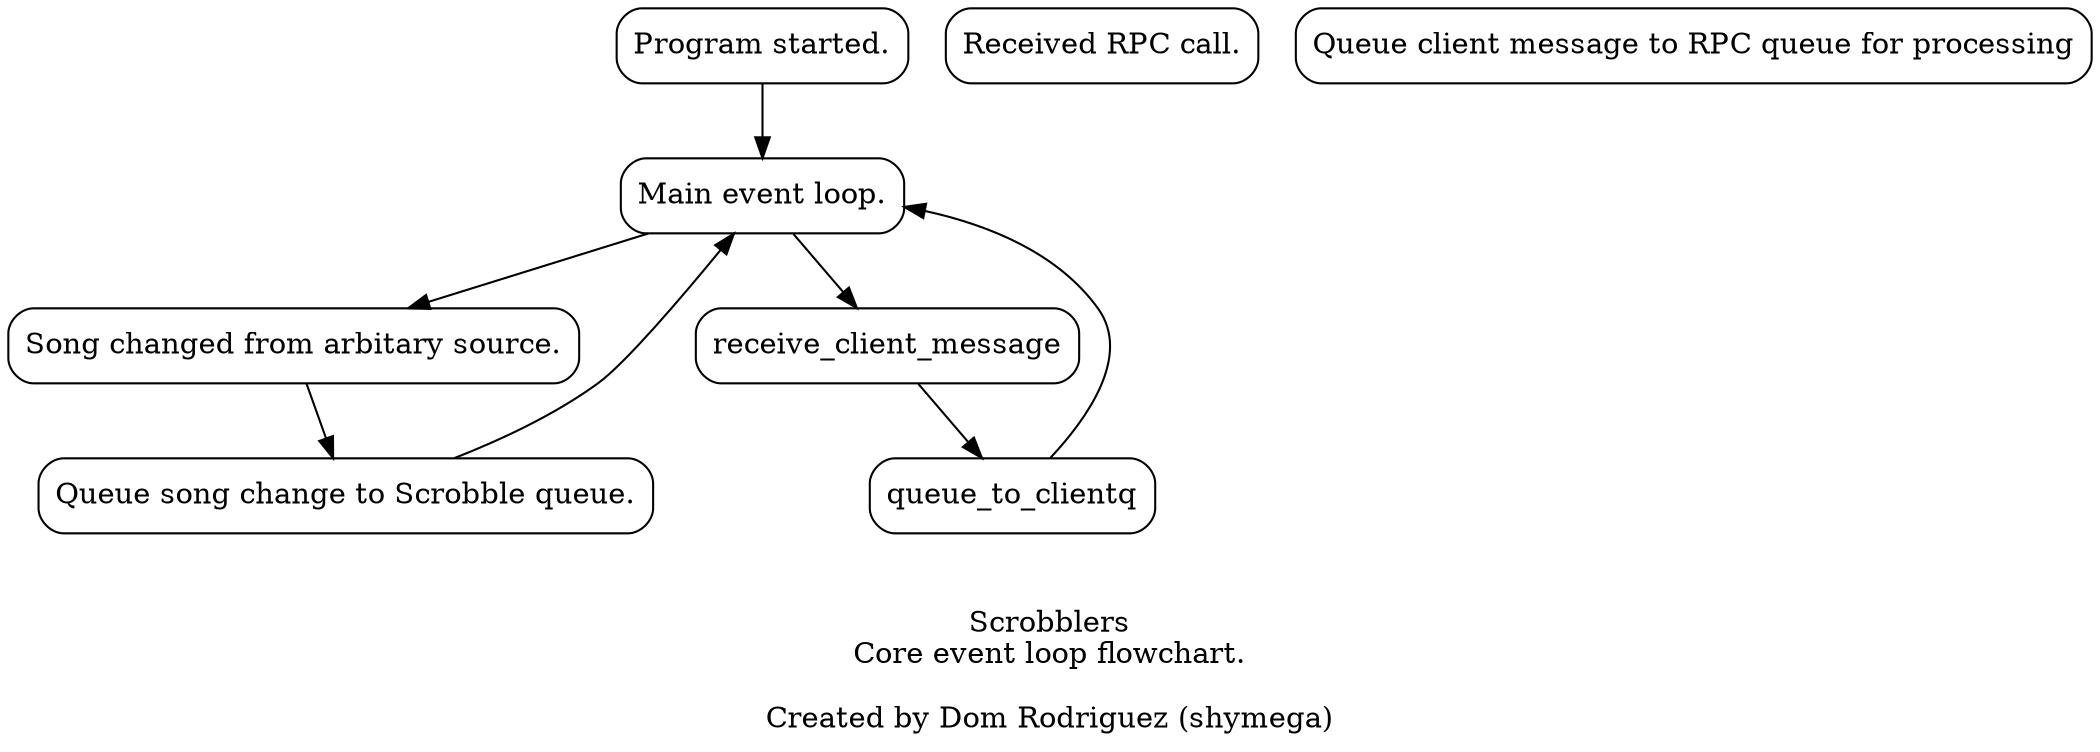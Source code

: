 digraph scrobblers {
    label = "\n\nScrobblers\nCore event loop flowchart.\n\nCreated by Dom Rodriguez (shymega)\n";

    rankdir = T;
    ranksep = 0.50;
    splines = true;

    node [
        shape = box
        style = rounded
    ];

    app_start [label = "Program started."]
    evt0_loop_start [label = "Main event loop."];
    
    song_changed [label="Song changed from arbitary source."];

    queue_to_scrobbleq [label="Queue song change to Scrobble queue."];
    receive_rpc [label="Received RPC call."];
    queue_to_rpcq [label="Queue client message to RPC queue for processing"];

    app_start -> evt0_loop_start;

    evt0_loop_start -> song_changed -> queue_to_scrobbleq;
    evt0_loop_start -> receive_client_message -> queue_to_clientq;

    queue_to_scrobbleq -> evt0_loop_start;
    queue_to_clientq -> evt0_loop_start;
}
